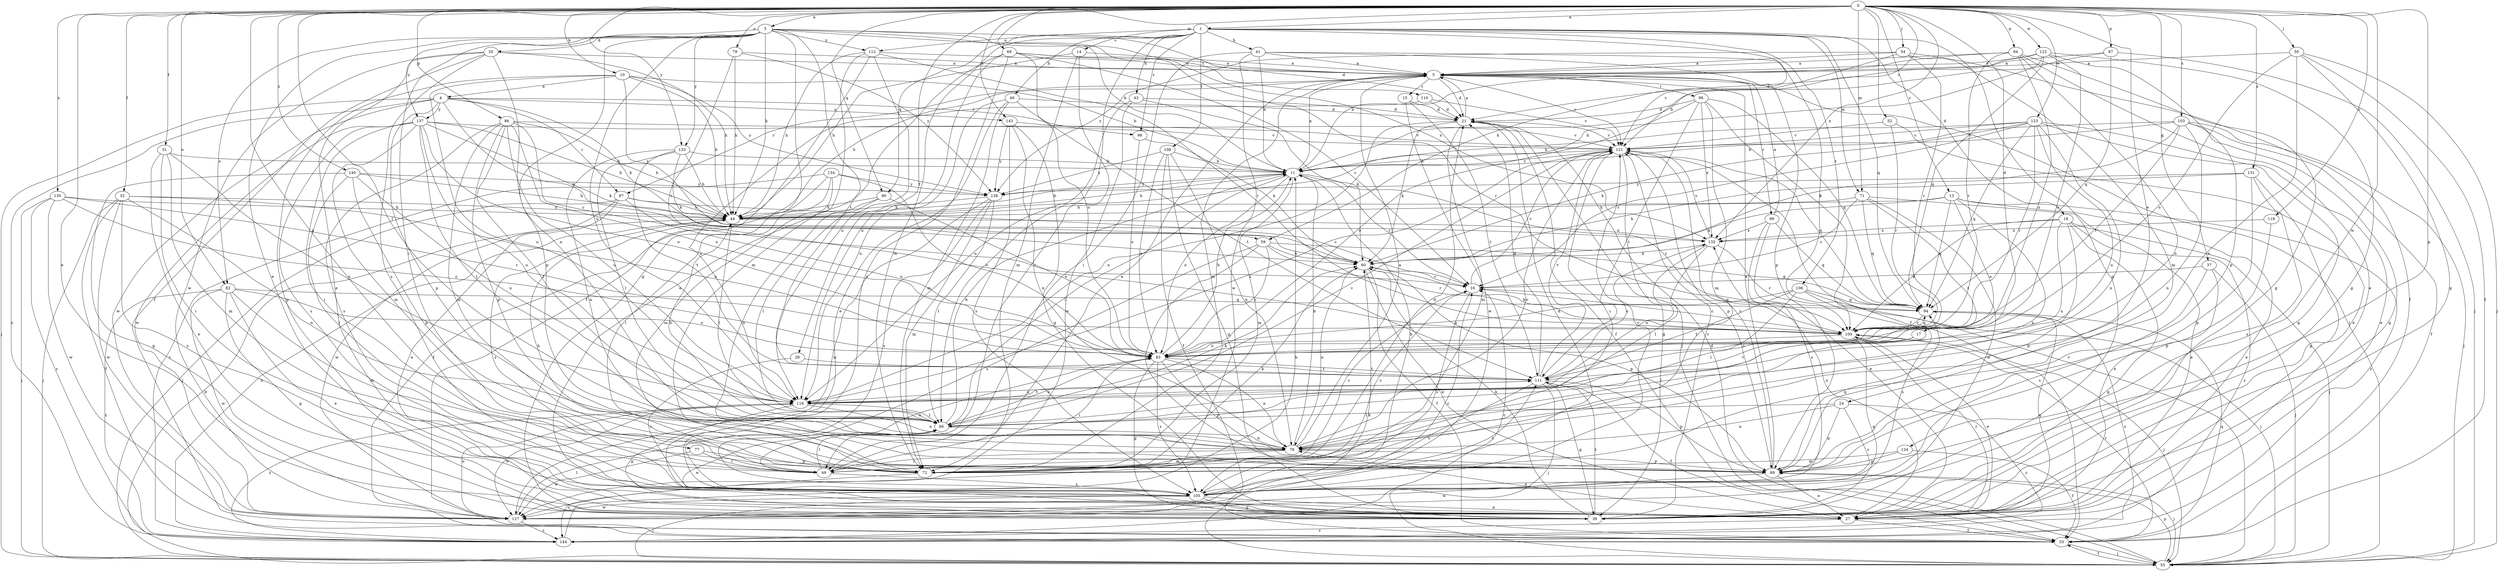 strict digraph  {
0;
1;
3;
4;
5;
10;
11;
13;
14;
15;
16;
17;
18;
20;
21;
24;
27;
28;
31;
32;
33;
37;
38;
40;
41;
43;
44;
49;
50;
52;
54;
55;
59;
60;
66;
69;
71;
72;
77;
78;
79;
82;
83;
84;
86;
87;
89;
90;
94;
96;
97;
98;
99;
100;
103;
105;
106;
108;
110;
111;
112;
116;
118;
121;
122;
123;
124;
127;
130;
131;
132;
133;
134;
137;
138;
140;
143;
144;
0 -> 1  [label=a];
0 -> 3  [label=a];
0 -> 10  [label=b];
0 -> 13  [label=c];
0 -> 17  [label=d];
0 -> 24  [label=e];
0 -> 27  [label=e];
0 -> 28  [label=f];
0 -> 31  [label=f];
0 -> 32  [label=f];
0 -> 37  [label=g];
0 -> 50  [label=j];
0 -> 52  [label=j];
0 -> 54  [label=j];
0 -> 66  [label=l];
0 -> 69  [label=m];
0 -> 71  [label=m];
0 -> 77  [label=n];
0 -> 79  [label=o];
0 -> 82  [label=o];
0 -> 84  [label=p];
0 -> 86  [label=p];
0 -> 87  [label=p];
0 -> 89  [label=p];
0 -> 90  [label=q];
0 -> 103  [label=s];
0 -> 118  [label=v];
0 -> 121  [label=v];
0 -> 122  [label=w];
0 -> 123  [label=w];
0 -> 124  [label=w];
0 -> 130  [label=x];
0 -> 131  [label=x];
0 -> 132  [label=x];
0 -> 133  [label=y];
0 -> 140  [label=z];
0 -> 143  [label=z];
1 -> 14  [label=c];
1 -> 18  [label=d];
1 -> 38  [label=g];
1 -> 40  [label=h];
1 -> 41  [label=h];
1 -> 43  [label=h];
1 -> 59  [label=k];
1 -> 66  [label=l];
1 -> 71  [label=m];
1 -> 72  [label=m];
1 -> 90  [label=q];
1 -> 94  [label=q];
1 -> 96  [label=r];
1 -> 106  [label=t];
1 -> 108  [label=t];
1 -> 112  [label=u];
3 -> 11  [label=b];
3 -> 20  [label=d];
3 -> 21  [label=d];
3 -> 27  [label=e];
3 -> 38  [label=g];
3 -> 44  [label=h];
3 -> 49  [label=i];
3 -> 78  [label=n];
3 -> 82  [label=o];
3 -> 110  [label=t];
3 -> 111  [label=t];
3 -> 116  [label=u];
3 -> 132  [label=x];
3 -> 133  [label=y];
3 -> 137  [label=y];
3 -> 112  [label=y];
4 -> 55  [label=j];
4 -> 59  [label=k];
4 -> 60  [label=k];
4 -> 89  [label=p];
4 -> 96  [label=r];
4 -> 97  [label=r];
4 -> 127  [label=w];
4 -> 137  [label=y];
4 -> 143  [label=z];
4 -> 144  [label=z];
5 -> 15  [label=c];
5 -> 21  [label=d];
5 -> 44  [label=h];
5 -> 55  [label=j];
5 -> 72  [label=m];
5 -> 97  [label=r];
5 -> 98  [label=r];
5 -> 99  [label=r];
5 -> 121  [label=v];
10 -> 4  [label=a];
10 -> 11  [label=b];
10 -> 38  [label=g];
10 -> 44  [label=h];
10 -> 116  [label=u];
10 -> 132  [label=x];
10 -> 138  [label=y];
11 -> 5  [label=a];
11 -> 16  [label=c];
11 -> 44  [label=h];
11 -> 66  [label=l];
11 -> 72  [label=m];
11 -> 83  [label=o];
11 -> 100  [label=r];
11 -> 121  [label=v];
11 -> 138  [label=y];
13 -> 27  [label=e];
13 -> 44  [label=h];
13 -> 60  [label=k];
13 -> 78  [label=n];
13 -> 83  [label=o];
13 -> 94  [label=q];
13 -> 144  [label=z];
14 -> 5  [label=a];
14 -> 44  [label=h];
14 -> 49  [label=i];
14 -> 72  [label=m];
15 -> 21  [label=d];
15 -> 111  [label=t];
15 -> 127  [label=w];
16 -> 94  [label=q];
16 -> 105  [label=s];
16 -> 121  [label=v];
17 -> 66  [label=l];
17 -> 83  [label=o];
17 -> 111  [label=t];
18 -> 27  [label=e];
18 -> 55  [label=j];
18 -> 89  [label=p];
18 -> 100  [label=r];
18 -> 116  [label=u];
18 -> 132  [label=x];
18 -> 144  [label=z];
20 -> 5  [label=a];
20 -> 27  [label=e];
20 -> 33  [label=f];
20 -> 44  [label=h];
20 -> 89  [label=p];
20 -> 105  [label=s];
20 -> 127  [label=w];
21 -> 5  [label=a];
21 -> 33  [label=f];
21 -> 55  [label=j];
21 -> 60  [label=k];
21 -> 72  [label=m];
21 -> 116  [label=u];
21 -> 121  [label=v];
24 -> 66  [label=l];
24 -> 78  [label=n];
24 -> 89  [label=p];
24 -> 105  [label=s];
24 -> 144  [label=z];
27 -> 33  [label=f];
27 -> 78  [label=n];
27 -> 94  [label=q];
27 -> 100  [label=r];
27 -> 132  [label=x];
27 -> 144  [label=z];
28 -> 105  [label=s];
28 -> 111  [label=t];
31 -> 11  [label=b];
31 -> 27  [label=e];
31 -> 49  [label=i];
31 -> 72  [label=m];
31 -> 116  [label=u];
32 -> 33  [label=f];
32 -> 44  [label=h];
32 -> 55  [label=j];
32 -> 78  [label=n];
32 -> 83  [label=o];
32 -> 105  [label=s];
32 -> 127  [label=w];
33 -> 55  [label=j];
33 -> 94  [label=q];
33 -> 100  [label=r];
37 -> 16  [label=c];
37 -> 38  [label=g];
37 -> 55  [label=j];
37 -> 105  [label=s];
38 -> 60  [label=k];
38 -> 111  [label=t];
38 -> 121  [label=v];
40 -> 21  [label=d];
40 -> 27  [label=e];
40 -> 72  [label=m];
40 -> 111  [label=t];
40 -> 116  [label=u];
41 -> 5  [label=a];
41 -> 11  [label=b];
41 -> 49  [label=i];
41 -> 89  [label=p];
41 -> 100  [label=r];
41 -> 127  [label=w];
43 -> 21  [label=d];
43 -> 60  [label=k];
43 -> 116  [label=u];
43 -> 127  [label=w];
44 -> 11  [label=b];
44 -> 66  [label=l];
44 -> 105  [label=s];
44 -> 132  [label=x];
49 -> 5  [label=a];
49 -> 16  [label=c];
49 -> 21  [label=d];
49 -> 66  [label=l];
49 -> 83  [label=o];
49 -> 105  [label=s];
50 -> 5  [label=a];
50 -> 33  [label=f];
50 -> 38  [label=g];
50 -> 55  [label=j];
50 -> 78  [label=n];
50 -> 83  [label=o];
52 -> 27  [label=e];
52 -> 100  [label=r];
52 -> 121  [label=v];
54 -> 5  [label=a];
54 -> 33  [label=f];
54 -> 72  [label=m];
54 -> 100  [label=r];
54 -> 121  [label=v];
54 -> 138  [label=y];
55 -> 21  [label=d];
55 -> 33  [label=f];
55 -> 44  [label=h];
55 -> 60  [label=k];
55 -> 89  [label=p];
55 -> 121  [label=v];
59 -> 60  [label=k];
59 -> 83  [label=o];
59 -> 89  [label=p];
59 -> 94  [label=q];
59 -> 100  [label=r];
59 -> 105  [label=s];
60 -> 16  [label=c];
60 -> 27  [label=e];
60 -> 33  [label=f];
60 -> 78  [label=n];
60 -> 89  [label=p];
66 -> 11  [label=b];
66 -> 27  [label=e];
66 -> 44  [label=h];
66 -> 60  [label=k];
66 -> 78  [label=n];
66 -> 83  [label=o];
66 -> 121  [label=v];
69 -> 5  [label=a];
69 -> 16  [label=c];
69 -> 27  [label=e];
69 -> 83  [label=o];
69 -> 100  [label=r];
69 -> 105  [label=s];
69 -> 116  [label=u];
71 -> 16  [label=c];
71 -> 27  [label=e];
71 -> 44  [label=h];
71 -> 94  [label=q];
71 -> 111  [label=t];
71 -> 127  [label=w];
72 -> 16  [label=c];
72 -> 44  [label=h];
72 -> 60  [label=k];
72 -> 144  [label=z];
77 -> 49  [label=i];
77 -> 89  [label=p];
77 -> 127  [label=w];
78 -> 5  [label=a];
78 -> 11  [label=b];
78 -> 49  [label=i];
78 -> 72  [label=m];
78 -> 89  [label=p];
78 -> 121  [label=v];
79 -> 5  [label=a];
79 -> 44  [label=h];
79 -> 100  [label=r];
79 -> 138  [label=y];
82 -> 27  [label=e];
82 -> 38  [label=g];
82 -> 72  [label=m];
82 -> 83  [label=o];
82 -> 94  [label=q];
82 -> 127  [label=w];
82 -> 144  [label=z];
83 -> 11  [label=b];
83 -> 38  [label=g];
83 -> 49  [label=i];
83 -> 78  [label=n];
83 -> 89  [label=p];
83 -> 105  [label=s];
83 -> 111  [label=t];
84 -> 5  [label=a];
84 -> 11  [label=b];
84 -> 27  [label=e];
84 -> 38  [label=g];
84 -> 78  [label=n];
84 -> 83  [label=o];
84 -> 100  [label=r];
86 -> 16  [label=c];
86 -> 44  [label=h];
86 -> 66  [label=l];
86 -> 72  [label=m];
86 -> 83  [label=o];
86 -> 89  [label=p];
86 -> 105  [label=s];
86 -> 116  [label=u];
86 -> 121  [label=v];
87 -> 5  [label=a];
87 -> 44  [label=h];
87 -> 55  [label=j];
87 -> 94  [label=q];
89 -> 5  [label=a];
89 -> 27  [label=e];
89 -> 55  [label=j];
89 -> 94  [label=q];
89 -> 121  [label=v];
89 -> 127  [label=w];
90 -> 44  [label=h];
90 -> 66  [label=l];
90 -> 78  [label=n];
90 -> 83  [label=o];
94 -> 100  [label=r];
94 -> 144  [label=z];
96 -> 60  [label=k];
96 -> 83  [label=o];
97 -> 16  [label=c];
97 -> 27  [label=e];
97 -> 44  [label=h];
97 -> 55  [label=j];
97 -> 83  [label=o];
97 -> 127  [label=w];
98 -> 21  [label=d];
98 -> 33  [label=f];
98 -> 72  [label=m];
98 -> 83  [label=o];
98 -> 94  [label=q];
98 -> 111  [label=t];
98 -> 132  [label=x];
99 -> 5  [label=a];
99 -> 27  [label=e];
99 -> 94  [label=q];
99 -> 105  [label=s];
99 -> 132  [label=x];
100 -> 16  [label=c];
100 -> 27  [label=e];
100 -> 38  [label=g];
100 -> 55  [label=j];
100 -> 60  [label=k];
100 -> 83  [label=o];
100 -> 94  [label=q];
103 -> 11  [label=b];
103 -> 33  [label=f];
103 -> 38  [label=g];
103 -> 55  [label=j];
103 -> 60  [label=k];
103 -> 78  [label=n];
103 -> 100  [label=r];
103 -> 121  [label=v];
105 -> 11  [label=b];
105 -> 21  [label=d];
105 -> 27  [label=e];
105 -> 38  [label=g];
105 -> 55  [label=j];
105 -> 111  [label=t];
105 -> 121  [label=v];
105 -> 127  [label=w];
106 -> 55  [label=j];
106 -> 66  [label=l];
106 -> 83  [label=o];
106 -> 94  [label=q];
106 -> 105  [label=s];
106 -> 111  [label=t];
108 -> 11  [label=b];
108 -> 33  [label=f];
108 -> 38  [label=g];
108 -> 78  [label=n];
108 -> 83  [label=o];
108 -> 138  [label=y];
110 -> 21  [label=d];
110 -> 116  [label=u];
110 -> 121  [label=v];
111 -> 21  [label=d];
111 -> 33  [label=f];
111 -> 38  [label=g];
111 -> 55  [label=j];
111 -> 89  [label=p];
111 -> 105  [label=s];
111 -> 116  [label=u];
111 -> 121  [label=v];
111 -> 132  [label=x];
112 -> 5  [label=a];
112 -> 33  [label=f];
112 -> 44  [label=h];
112 -> 72  [label=m];
112 -> 100  [label=r];
112 -> 116  [label=u];
116 -> 38  [label=g];
116 -> 66  [label=l];
116 -> 78  [label=n];
116 -> 111  [label=t];
116 -> 127  [label=w];
116 -> 144  [label=z];
118 -> 89  [label=p];
118 -> 132  [label=x];
121 -> 11  [label=b];
121 -> 38  [label=g];
121 -> 49  [label=i];
121 -> 89  [label=p];
121 -> 94  [label=q];
121 -> 116  [label=u];
122 -> 5  [label=a];
122 -> 11  [label=b];
122 -> 21  [label=d];
122 -> 38  [label=g];
122 -> 83  [label=o];
122 -> 89  [label=p];
122 -> 94  [label=q];
123 -> 11  [label=b];
123 -> 16  [label=c];
123 -> 27  [label=e];
123 -> 38  [label=g];
123 -> 60  [label=k];
123 -> 78  [label=n];
123 -> 94  [label=q];
123 -> 100  [label=r];
123 -> 116  [label=u];
123 -> 121  [label=v];
124 -> 33  [label=f];
124 -> 72  [label=m];
124 -> 89  [label=p];
127 -> 16  [label=c];
127 -> 66  [label=l];
127 -> 116  [label=u];
127 -> 144  [label=z];
130 -> 44  [label=h];
130 -> 55  [label=j];
130 -> 83  [label=o];
130 -> 100  [label=r];
130 -> 127  [label=w];
130 -> 144  [label=z];
131 -> 38  [label=g];
131 -> 60  [label=k];
131 -> 89  [label=p];
131 -> 105  [label=s];
131 -> 138  [label=y];
132 -> 60  [label=k];
132 -> 66  [label=l];
132 -> 100  [label=r];
132 -> 116  [label=u];
132 -> 121  [label=v];
133 -> 11  [label=b];
133 -> 44  [label=h];
133 -> 60  [label=k];
133 -> 66  [label=l];
133 -> 78  [label=n];
133 -> 111  [label=t];
134 -> 33  [label=f];
134 -> 49  [label=i];
134 -> 72  [label=m];
134 -> 83  [label=o];
134 -> 138  [label=y];
134 -> 144  [label=z];
137 -> 44  [label=h];
137 -> 49  [label=i];
137 -> 60  [label=k];
137 -> 66  [label=l];
137 -> 72  [label=m];
137 -> 83  [label=o];
137 -> 105  [label=s];
137 -> 116  [label=u];
137 -> 121  [label=v];
137 -> 127  [label=w];
138 -> 44  [label=h];
138 -> 66  [label=l];
138 -> 72  [label=m];
138 -> 105  [label=s];
138 -> 127  [label=w];
140 -> 38  [label=g];
140 -> 44  [label=h];
140 -> 49  [label=i];
140 -> 89  [label=p];
140 -> 116  [label=u];
140 -> 138  [label=y];
143 -> 38  [label=g];
143 -> 78  [label=n];
143 -> 105  [label=s];
143 -> 121  [label=v];
143 -> 138  [label=y];
144 -> 11  [label=b];
144 -> 16  [label=c];
144 -> 44  [label=h];
}
